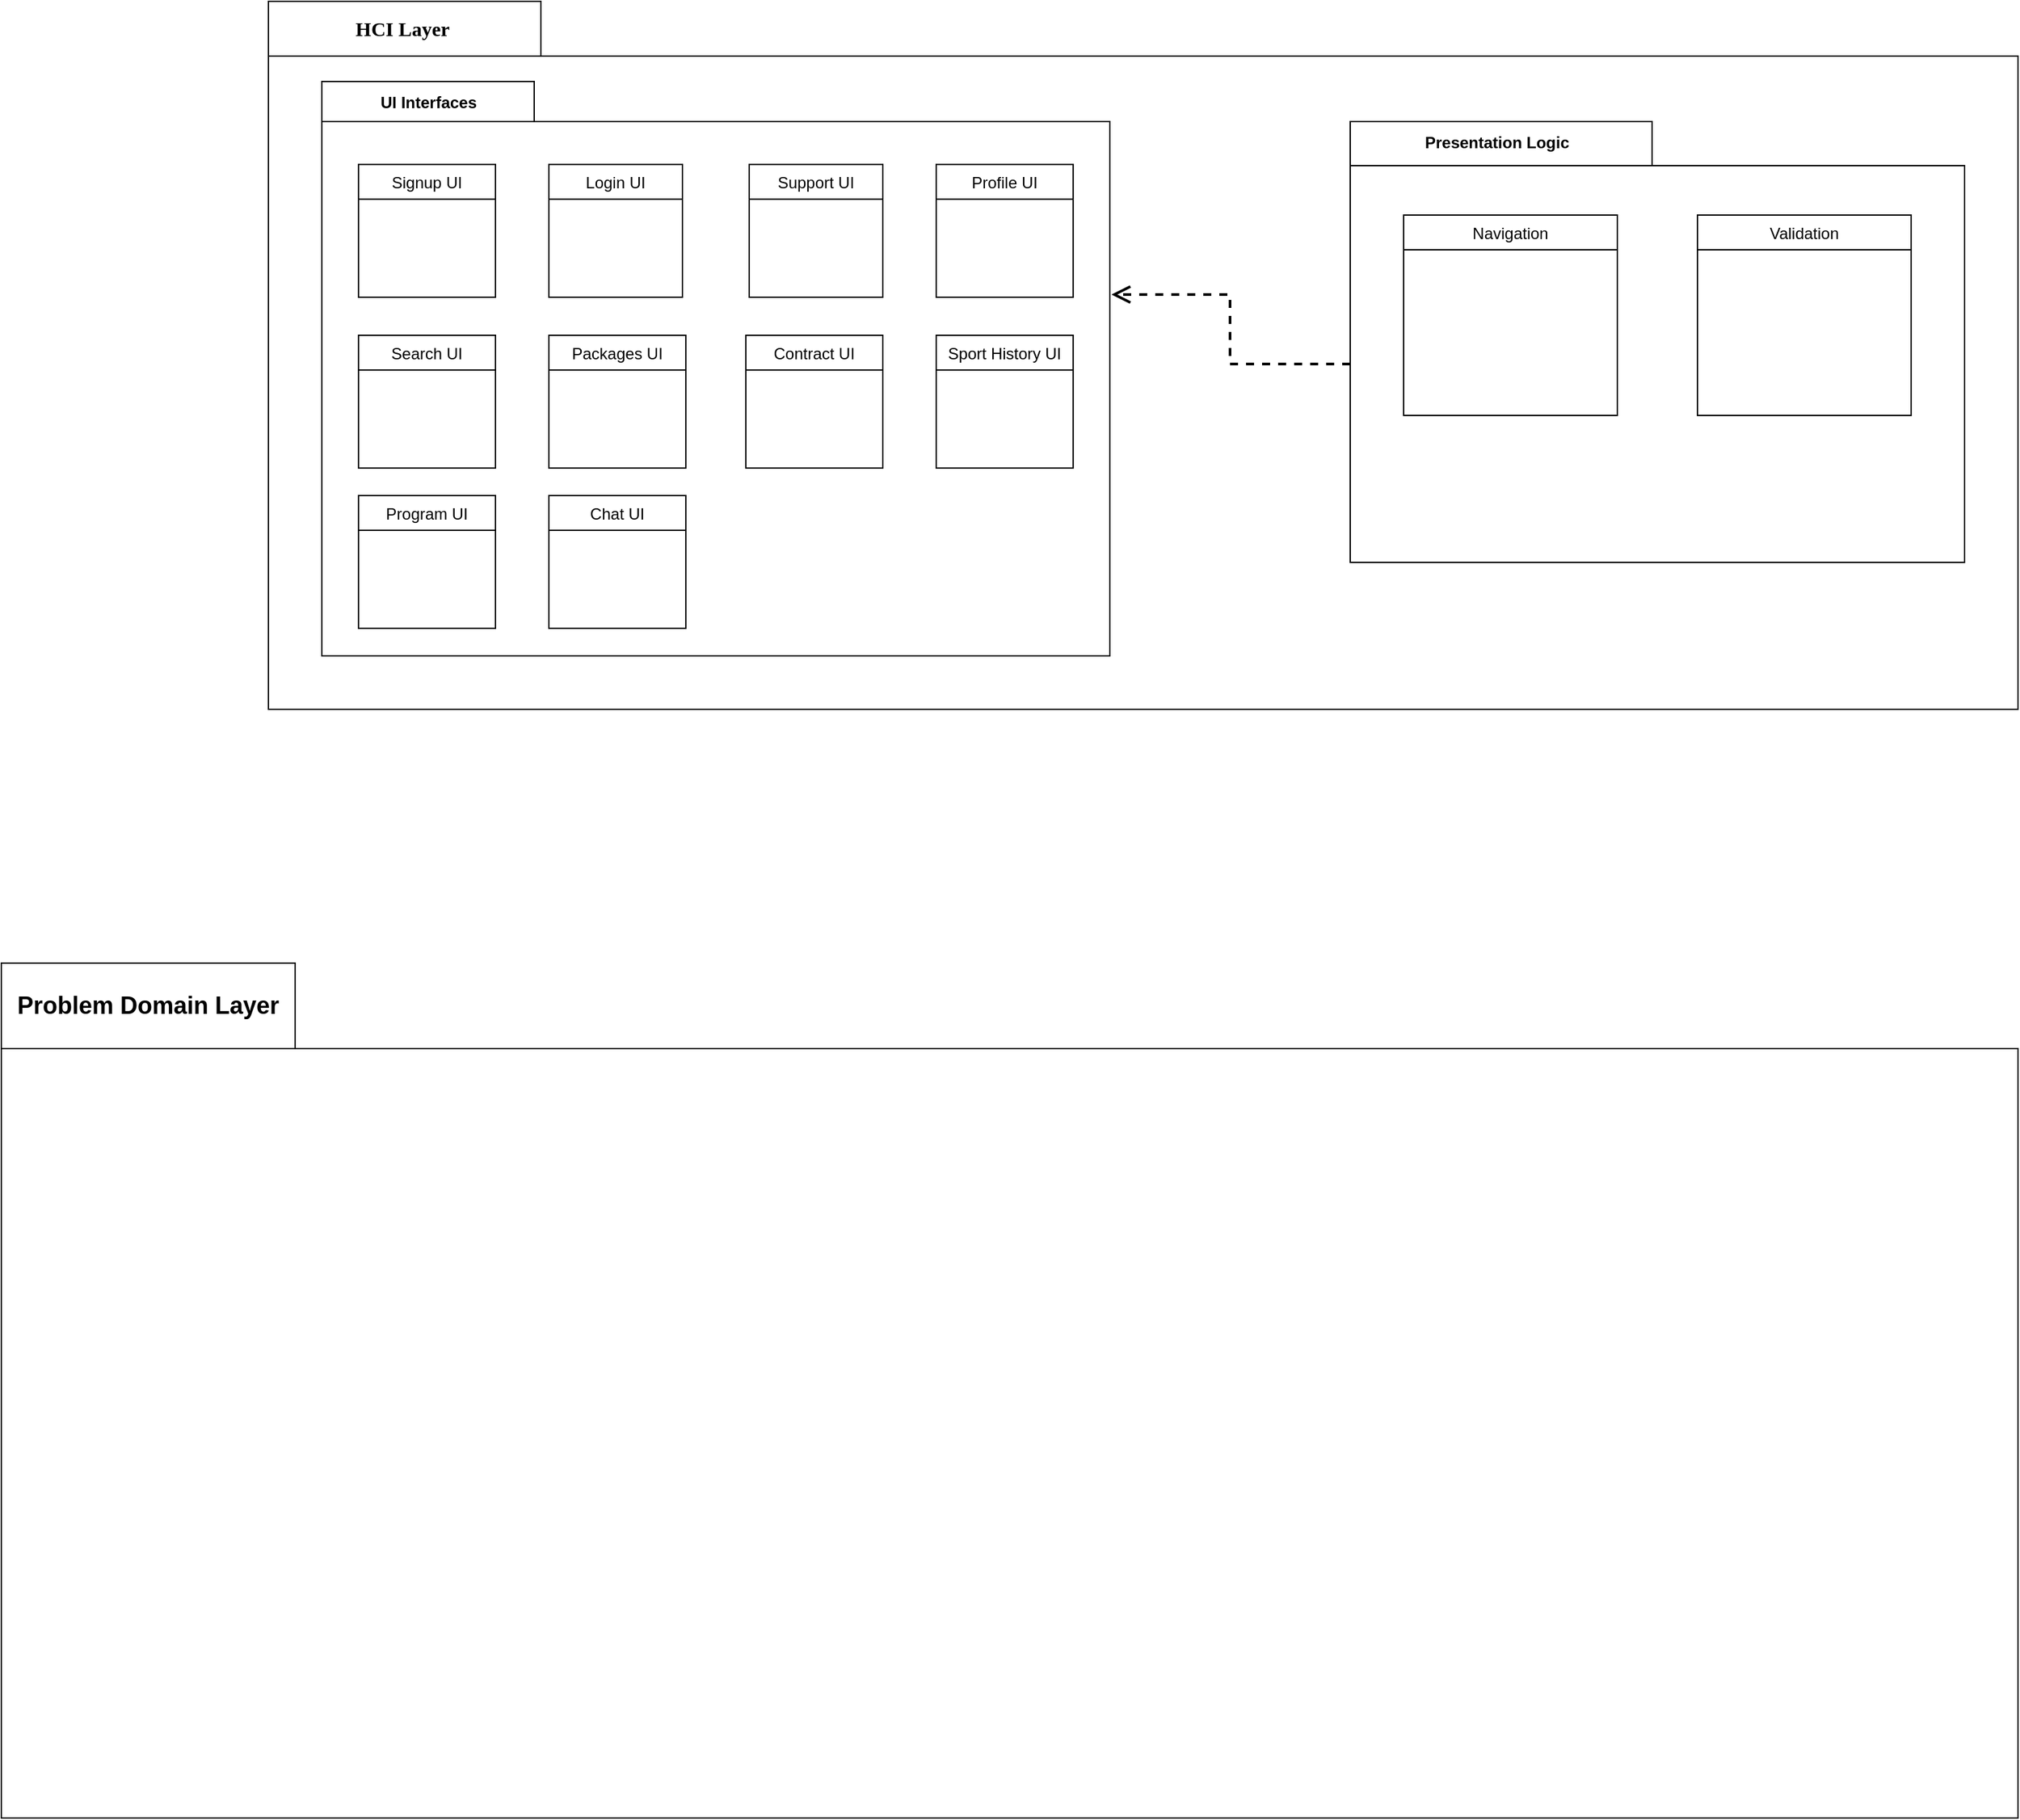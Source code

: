 <mxfile version="12.5.8" type="github">
  <diagram name="Page-1" id="b5b7bab2-c9e2-2cf4-8b2a-24fd1a2a6d21">
    <mxGraphModel dx="1483" dy="1952" grid="1" gridSize="10" guides="1" tooltips="1" connect="1" arrows="1" fold="1" page="1" pageScale="1" pageWidth="827" pageHeight="1169" background="#ffffff" math="0" shadow="0">
      <root>
        <mxCell id="0"/>
        <mxCell id="1" parent="0"/>
        <mxCell id="tYp6Sg9qTfao6b7lQUXx-10" value="" style="group" parent="1" vertex="1" connectable="0">
          <mxGeometry x="270" y="-60" width="590" height="430" as="geometry"/>
        </mxCell>
        <mxCell id="tYp6Sg9qTfao6b7lQUXx-4" value="" style="shape=folder;fontStyle=1;spacingTop=10;tabWidth=159;tabHeight=30;tabPosition=left;html=1;" parent="tYp6Sg9qTfao6b7lQUXx-10" vertex="1">
          <mxGeometry width="590" height="430" as="geometry"/>
        </mxCell>
        <mxCell id="tYp6Sg9qTfao6b7lQUXx-9" value="UI Interfaces" style="text;align=center;fontStyle=1;verticalAlign=middle;spacingLeft=3;spacingRight=3;strokeColor=none;rotatable=0;points=[[0,0.5],[1,0.5]];portConstraint=eastwest;" parent="tYp6Sg9qTfao6b7lQUXx-10" vertex="1">
          <mxGeometry width="160" height="30" as="geometry"/>
        </mxCell>
        <mxCell id="tYp6Sg9qTfao6b7lQUXx-32" value="Signup UI" style="swimlane;fontStyle=0;childLayout=stackLayout;horizontal=1;startSize=26;fillColor=none;horizontalStack=0;resizeParent=1;resizeParentMax=0;resizeLast=0;collapsible=1;marginBottom=0;" parent="tYp6Sg9qTfao6b7lQUXx-10" vertex="1">
          <mxGeometry x="27.44" y="62.121" width="102.56" height="99.394" as="geometry">
            <mxRectangle x="20" y="50" width="90" height="26" as="alternateBounds"/>
          </mxGeometry>
        </mxCell>
        <mxCell id="tYp6Sg9qTfao6b7lQUXx-38" value="Login UI" style="swimlane;fontStyle=0;childLayout=stackLayout;horizontal=1;startSize=26;fillColor=none;horizontalStack=0;resizeParent=1;resizeParentMax=0;resizeLast=0;collapsible=1;marginBottom=0;" parent="tYp6Sg9qTfao6b7lQUXx-10" vertex="1">
          <mxGeometry x="170" y="62.121" width="100" height="99.394" as="geometry">
            <mxRectangle x="20" y="50" width="90" height="26" as="alternateBounds"/>
          </mxGeometry>
        </mxCell>
        <mxCell id="tYp6Sg9qTfao6b7lQUXx-39" value="Profile UI" style="swimlane;fontStyle=0;childLayout=stackLayout;horizontal=1;startSize=26;fillColor=none;horizontalStack=0;resizeParent=1;resizeParentMax=0;resizeLast=0;collapsible=1;marginBottom=0;" parent="tYp6Sg9qTfao6b7lQUXx-10" vertex="1">
          <mxGeometry x="460" y="62.121" width="102.56" height="99.394" as="geometry">
            <mxRectangle x="20" y="50" width="90" height="26" as="alternateBounds"/>
          </mxGeometry>
        </mxCell>
        <mxCell id="tYp6Sg9qTfao6b7lQUXx-40" value="Support UI" style="swimlane;fontStyle=0;childLayout=stackLayout;horizontal=1;startSize=26;fillColor=none;horizontalStack=0;resizeParent=1;resizeParentMax=0;resizeLast=0;collapsible=1;marginBottom=0;" parent="tYp6Sg9qTfao6b7lQUXx-10" vertex="1">
          <mxGeometry x="320" y="62.121" width="100" height="99.394" as="geometry">
            <mxRectangle x="20" y="50" width="90" height="26" as="alternateBounds"/>
          </mxGeometry>
        </mxCell>
        <mxCell id="tYp6Sg9qTfao6b7lQUXx-42" value="Search UI" style="swimlane;fontStyle=0;childLayout=stackLayout;horizontal=1;startSize=26;fillColor=none;horizontalStack=0;resizeParent=1;resizeParentMax=0;resizeLast=0;collapsible=1;marginBottom=0;" parent="tYp6Sg9qTfao6b7lQUXx-10" vertex="1">
          <mxGeometry x="27.44" y="190.002" width="102.56" height="99.394" as="geometry">
            <mxRectangle x="20" y="50" width="90" height="26" as="alternateBounds"/>
          </mxGeometry>
        </mxCell>
        <mxCell id="tYp6Sg9qTfao6b7lQUXx-43" value="Packages UI" style="swimlane;fontStyle=0;childLayout=stackLayout;horizontal=1;startSize=26;fillColor=none;horizontalStack=0;resizeParent=1;resizeParentMax=0;resizeLast=0;collapsible=1;marginBottom=0;" parent="tYp6Sg9qTfao6b7lQUXx-10" vertex="1">
          <mxGeometry x="170" y="190.002" width="102.56" height="99.394" as="geometry">
            <mxRectangle x="20" y="50" width="90" height="26" as="alternateBounds"/>
          </mxGeometry>
        </mxCell>
        <mxCell id="tYp6Sg9qTfao6b7lQUXx-50" value="Contract UI" style="swimlane;fontStyle=0;childLayout=stackLayout;horizontal=1;startSize=26;fillColor=none;horizontalStack=0;resizeParent=1;resizeParentMax=0;resizeLast=0;collapsible=1;marginBottom=0;" parent="tYp6Sg9qTfao6b7lQUXx-10" vertex="1">
          <mxGeometry x="317.44" y="190.002" width="102.56" height="99.394" as="geometry">
            <mxRectangle x="20" y="50" width="90" height="26" as="alternateBounds"/>
          </mxGeometry>
        </mxCell>
        <mxCell id="tYp6Sg9qTfao6b7lQUXx-52" value="Sport History UI" style="swimlane;fontStyle=0;childLayout=stackLayout;horizontal=1;startSize=26;fillColor=none;horizontalStack=0;resizeParent=1;resizeParentMax=0;resizeLast=0;collapsible=1;marginBottom=0;" parent="tYp6Sg9qTfao6b7lQUXx-10" vertex="1">
          <mxGeometry x="460" y="190.002" width="102.56" height="99.394" as="geometry">
            <mxRectangle x="20" y="50" width="90" height="26" as="alternateBounds"/>
          </mxGeometry>
        </mxCell>
        <mxCell id="LJv96EUOWv_tqTswNUqL-1" value="Program UI" style="swimlane;fontStyle=0;childLayout=stackLayout;horizontal=1;startSize=26;fillColor=none;horizontalStack=0;resizeParent=1;resizeParentMax=0;resizeLast=0;collapsible=1;marginBottom=0;" vertex="1" parent="tYp6Sg9qTfao6b7lQUXx-10">
          <mxGeometry x="27.44" y="310.002" width="102.56" height="99.394" as="geometry">
            <mxRectangle x="20" y="50" width="90" height="26" as="alternateBounds"/>
          </mxGeometry>
        </mxCell>
        <mxCell id="LJv96EUOWv_tqTswNUqL-2" value="Chat UI" style="swimlane;fontStyle=0;childLayout=stackLayout;horizontal=1;startSize=26;fillColor=none;horizontalStack=0;resizeParent=1;resizeParentMax=0;resizeLast=0;collapsible=1;marginBottom=0;" vertex="1" parent="tYp6Sg9qTfao6b7lQUXx-10">
          <mxGeometry x="170.0" y="310.002" width="102.56" height="99.394" as="geometry">
            <mxRectangle x="20" y="50" width="90" height="26" as="alternateBounds"/>
          </mxGeometry>
        </mxCell>
        <mxCell id="tYp6Sg9qTfao6b7lQUXx-46" value="" style="group" parent="1" vertex="1" connectable="0">
          <mxGeometry x="1040" y="-30" width="460" height="330" as="geometry"/>
        </mxCell>
        <mxCell id="tYp6Sg9qTfao6b7lQUXx-5" value="" style="shape=folder;fontStyle=1;spacingTop=10;tabWidth=226;tabHeight=33;tabPosition=left;html=1;" parent="tYp6Sg9qTfao6b7lQUXx-46" vertex="1">
          <mxGeometry width="460.0" height="330" as="geometry"/>
        </mxCell>
        <mxCell id="tYp6Sg9qTfao6b7lQUXx-45" value="Presentation Logic" style="text;align=center;fontStyle=1;verticalAlign=middle;spacingLeft=3;spacingRight=3;strokeColor=none;rotatable=0;points=[[0,0.5],[1,0.5]];portConstraint=eastwest;" parent="tYp6Sg9qTfao6b7lQUXx-46" vertex="1">
          <mxGeometry width="220" height="30" as="geometry"/>
        </mxCell>
        <mxCell id="tYp6Sg9qTfao6b7lQUXx-53" value="Navigation" style="swimlane;fontStyle=0;childLayout=stackLayout;horizontal=1;startSize=26;fillColor=none;horizontalStack=0;resizeParent=1;resizeParentMax=0;resizeLast=0;collapsible=1;marginBottom=0;" parent="tYp6Sg9qTfao6b7lQUXx-46" vertex="1">
          <mxGeometry x="40" y="70" width="160" height="150" as="geometry">
            <mxRectangle x="20" y="50" width="90" height="26" as="alternateBounds"/>
          </mxGeometry>
        </mxCell>
        <mxCell id="tYp6Sg9qTfao6b7lQUXx-54" value="Validation" style="swimlane;fontStyle=0;childLayout=stackLayout;horizontal=1;startSize=26;fillColor=none;horizontalStack=0;resizeParent=1;resizeParentMax=0;resizeLast=0;collapsible=1;marginBottom=0;" parent="tYp6Sg9qTfao6b7lQUXx-46" vertex="1">
          <mxGeometry x="260" y="70" width="160" height="150" as="geometry">
            <mxRectangle x="20" y="50" width="90" height="26" as="alternateBounds"/>
          </mxGeometry>
        </mxCell>
        <mxCell id="tYp6Sg9qTfao6b7lQUXx-49" style="edgeStyle=orthogonalEdgeStyle;rounded=0;orthogonalLoop=1;jettySize=auto;html=1;exitX=0;exitY=0;exitDx=0;exitDy=181.5;exitPerimeter=0;entryX=1.002;entryY=0.371;entryDx=0;entryDy=0;entryPerimeter=0;dashed=1;endArrow=open;endFill=0;endSize=10;strokeWidth=2;" parent="1" source="tYp6Sg9qTfao6b7lQUXx-5" target="tYp6Sg9qTfao6b7lQUXx-4" edge="1">
          <mxGeometry relative="1" as="geometry"/>
        </mxCell>
        <mxCell id="tYp6Sg9qTfao6b7lQUXx-55" value="" style="shape=folder;fontStyle=1;spacingTop=10;tabWidth=220;tabHeight=64;tabPosition=left;html=1;rounded=0;shadow=0;comic=0;labelBackgroundColor=none;strokeWidth=1;fillColor=none;fontFamily=Verdana;fontSize=10;align=center;" parent="1" vertex="1">
          <mxGeometry x="30" y="600" width="1510" height="640" as="geometry"/>
        </mxCell>
        <mxCell id="tYp6Sg9qTfao6b7lQUXx-57" value="Problem Domain Layer" style="text;align=center;fontStyle=1;verticalAlign=middle;spacingLeft=3;spacingRight=3;strokeColor=none;rotatable=0;points=[[0,0.5],[1,0.5]];portConstraint=eastwest;fontSize=18;" parent="1" vertex="1">
          <mxGeometry x="30" y="600" width="220" height="60" as="geometry"/>
        </mxCell>
        <mxCell id="6e0c8c40b5770093-72" value="" style="shape=folder;fontStyle=1;spacingTop=10;tabWidth=204;tabHeight=41;tabPosition=left;html=1;rounded=0;shadow=0;comic=0;labelBackgroundColor=none;strokeWidth=1;fillColor=none;fontFamily=Verdana;fontSize=10;align=center;" parent="1" vertex="1">
          <mxGeometry x="230" y="-120" width="1310" height="530" as="geometry"/>
        </mxCell>
        <mxCell id="6e0c8c40b5770093-73" value="&lt;b&gt;&lt;font style=&quot;font-size: 15px&quot;&gt;HCI Layer&lt;/font&gt;&lt;/b&gt;" style="text;html=1;align=center;verticalAlign=top;spacingTop=-4;fontSize=10;fontFamily=Verdana" parent="1" vertex="1">
          <mxGeometry x="230" y="-110.667" width="200" height="28.0" as="geometry"/>
        </mxCell>
      </root>
    </mxGraphModel>
  </diagram>
</mxfile>
